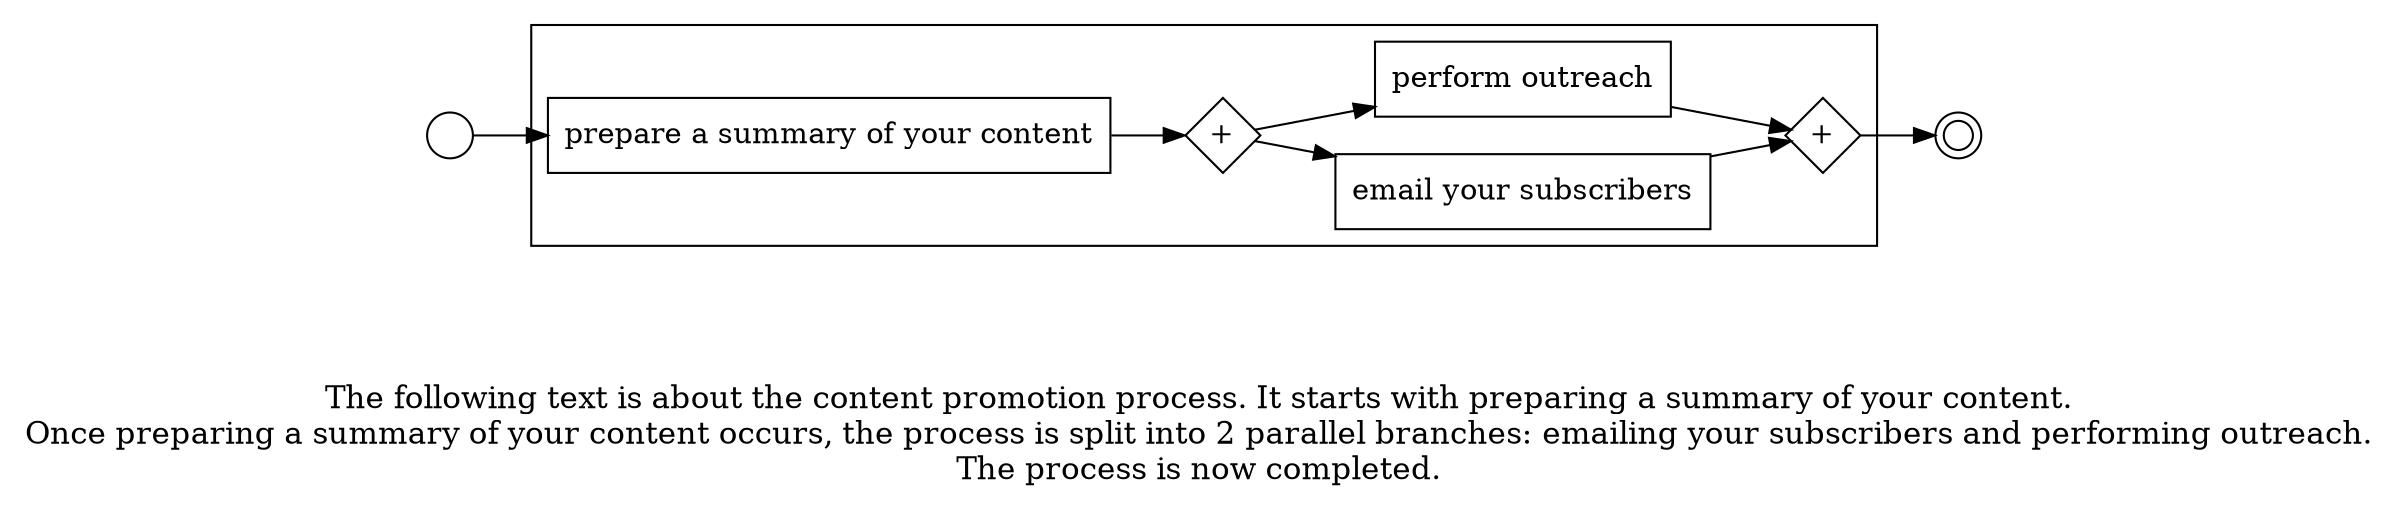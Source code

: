 digraph content_promotion_process_116 {
	graph [rankdir=LR]
	START_NODE [label="" shape=circle width=0.3]
	subgraph CLUSTER_0 {
		"prepare a summary of your content" [shape=box]
		"AND_SPLIT--2. Content promotion_IFMD" [label="+" fixedsize=true shape=diamond width=0.5]
		"prepare a summary of your content" -> "AND_SPLIT--2. Content promotion_IFMD"
		"email your subscribers" [shape=box]
		"AND_SPLIT--2. Content promotion_IFMD" -> "email your subscribers"
		"perform outreach" [shape=box]
		"AND_SPLIT--2. Content promotion_IFMD" -> "perform outreach"
		"AND_JOIN--2. Content promotion_IFMD" [label="+" fixedsize=true shape=diamond width=0.5]
		"email your subscribers" -> "AND_JOIN--2. Content promotion_IFMD"
		"perform outreach" -> "AND_JOIN--2. Content promotion_IFMD"
	}
	START_NODE -> "prepare a summary of your content"
	END_NODE [label="" shape=doublecircle width=0.2]
	"AND_JOIN--2. Content promotion_IFMD" -> END_NODE
	fontsize=15 label="\n\n
The following text is about the content promotion process. It starts with preparing a summary of your content. 
Once preparing a summary of your content occurs, the process is split into 2 parallel branches: emailing your subscribers and performing outreach. 
The process is now completed. 
"
}
